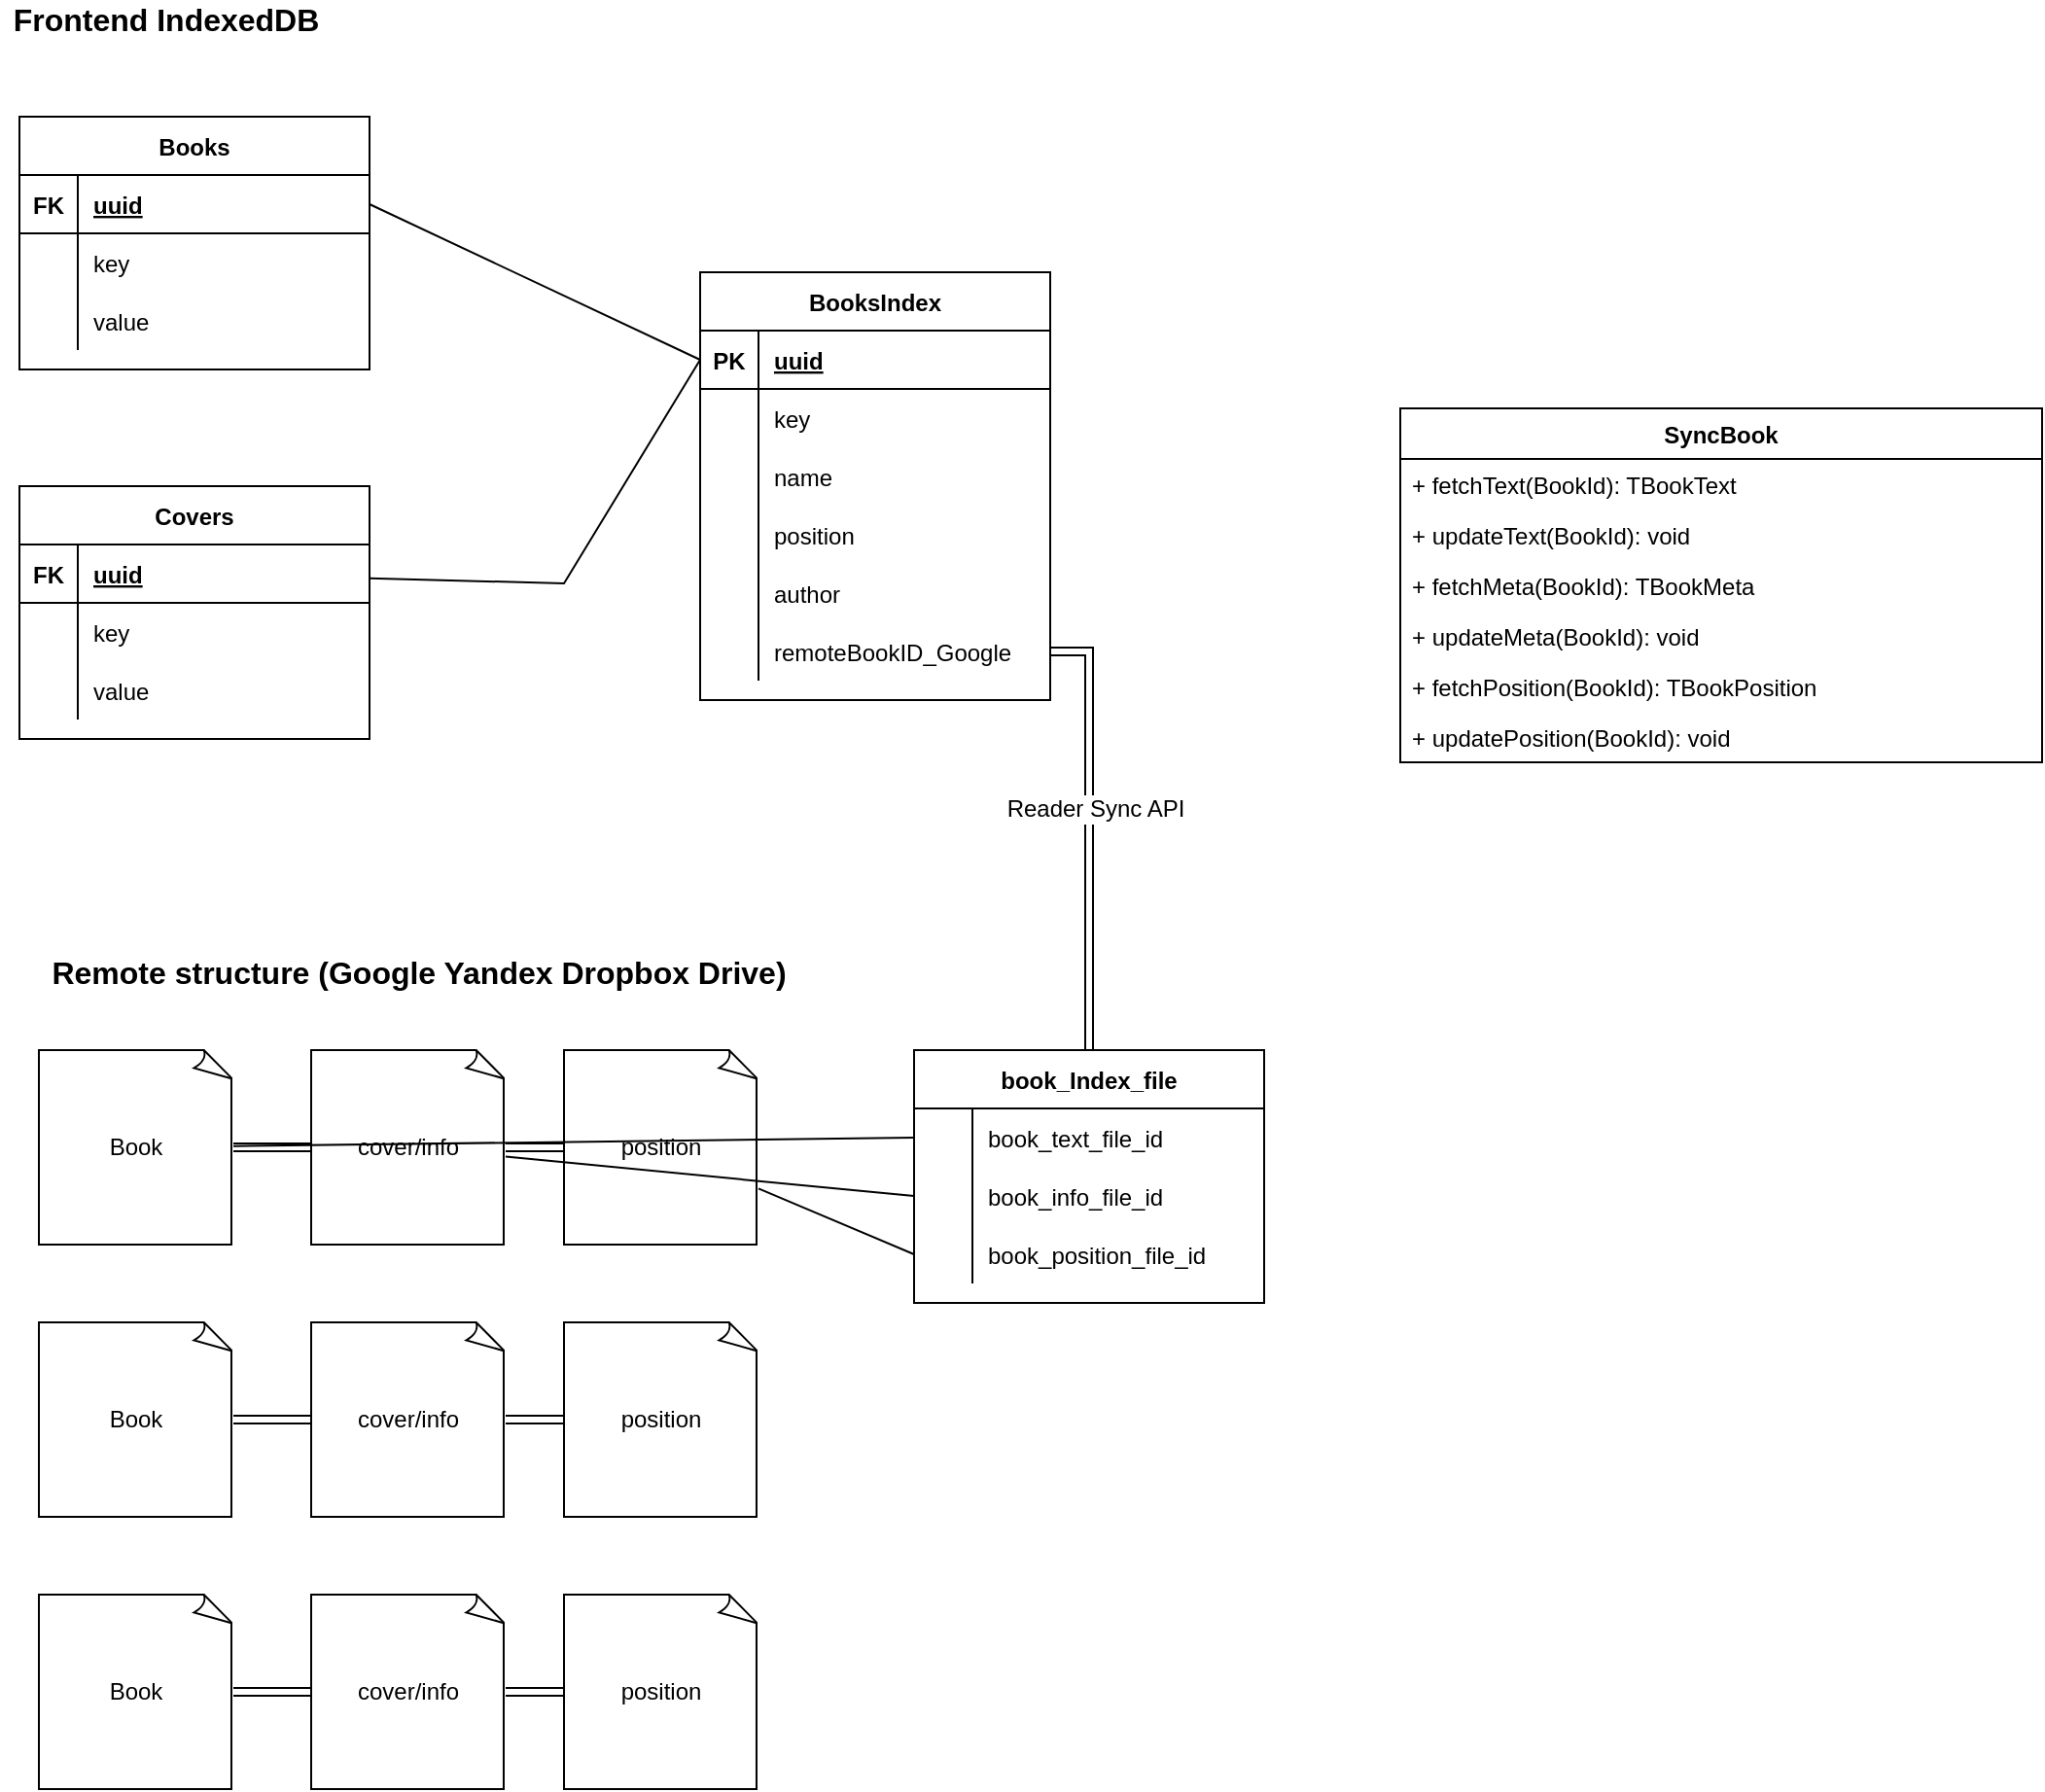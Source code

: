 <mxfile version="17.2.4" type="device"><diagram id="KxnLKsCUots09nLi5TJR" name="Page-1"><mxGraphModel dx="1085" dy="956" grid="1" gridSize="10" guides="1" tooltips="1" connect="1" arrows="1" fold="1" page="1" pageScale="1" pageWidth="827" pageHeight="1169" math="0" shadow="0"><root><mxCell id="0"/><mxCell id="1" parent="0"/><mxCell id="UW5P4cciy_kVS7fnAdKn-5" value="Books" style="shape=table;startSize=30;container=1;collapsible=1;childLayout=tableLayout;fixedRows=1;rowLines=0;fontStyle=1;align=center;resizeLast=1;" parent="1" vertex="1"><mxGeometry x="40" y="80" width="180" height="130" as="geometry"/></mxCell><mxCell id="UW5P4cciy_kVS7fnAdKn-6" value="" style="shape=tableRow;horizontal=0;startSize=0;swimlaneHead=0;swimlaneBody=0;fillColor=none;collapsible=0;dropTarget=0;points=[[0,0.5],[1,0.5]];portConstraint=eastwest;top=0;left=0;right=0;bottom=1;" parent="UW5P4cciy_kVS7fnAdKn-5" vertex="1"><mxGeometry y="30" width="180" height="30" as="geometry"/></mxCell><mxCell id="UW5P4cciy_kVS7fnAdKn-7" value="FK" style="shape=partialRectangle;connectable=0;fillColor=none;top=0;left=0;bottom=0;right=0;fontStyle=1;overflow=hidden;" parent="UW5P4cciy_kVS7fnAdKn-6" vertex="1"><mxGeometry width="30" height="30" as="geometry"><mxRectangle width="30" height="30" as="alternateBounds"/></mxGeometry></mxCell><mxCell id="UW5P4cciy_kVS7fnAdKn-8" value="uuid" style="shape=partialRectangle;connectable=0;fillColor=none;top=0;left=0;bottom=0;right=0;align=left;spacingLeft=6;fontStyle=5;overflow=hidden;" parent="UW5P4cciy_kVS7fnAdKn-6" vertex="1"><mxGeometry x="30" width="150" height="30" as="geometry"><mxRectangle width="150" height="30" as="alternateBounds"/></mxGeometry></mxCell><mxCell id="UW5P4cciy_kVS7fnAdKn-9" value="" style="shape=tableRow;horizontal=0;startSize=0;swimlaneHead=0;swimlaneBody=0;fillColor=none;collapsible=0;dropTarget=0;points=[[0,0.5],[1,0.5]];portConstraint=eastwest;top=0;left=0;right=0;bottom=0;" parent="UW5P4cciy_kVS7fnAdKn-5" vertex="1"><mxGeometry y="60" width="180" height="30" as="geometry"/></mxCell><mxCell id="UW5P4cciy_kVS7fnAdKn-10" value="" style="shape=partialRectangle;connectable=0;fillColor=none;top=0;left=0;bottom=0;right=0;editable=1;overflow=hidden;" parent="UW5P4cciy_kVS7fnAdKn-9" vertex="1"><mxGeometry width="30" height="30" as="geometry"><mxRectangle width="30" height="30" as="alternateBounds"/></mxGeometry></mxCell><mxCell id="UW5P4cciy_kVS7fnAdKn-11" value="key" style="shape=partialRectangle;connectable=0;fillColor=none;top=0;left=0;bottom=0;right=0;align=left;spacingLeft=6;overflow=hidden;" parent="UW5P4cciy_kVS7fnAdKn-9" vertex="1"><mxGeometry x="30" width="150" height="30" as="geometry"><mxRectangle width="150" height="30" as="alternateBounds"/></mxGeometry></mxCell><mxCell id="UW5P4cciy_kVS7fnAdKn-48" style="shape=tableRow;horizontal=0;startSize=0;swimlaneHead=0;swimlaneBody=0;fillColor=none;collapsible=0;dropTarget=0;points=[[0,0.5],[1,0.5]];portConstraint=eastwest;top=0;left=0;right=0;bottom=0;" parent="UW5P4cciy_kVS7fnAdKn-5" vertex="1"><mxGeometry y="90" width="180" height="30" as="geometry"/></mxCell><mxCell id="UW5P4cciy_kVS7fnAdKn-49" style="shape=partialRectangle;connectable=0;fillColor=none;top=0;left=0;bottom=0;right=0;editable=1;overflow=hidden;" parent="UW5P4cciy_kVS7fnAdKn-48" vertex="1"><mxGeometry width="30" height="30" as="geometry"><mxRectangle width="30" height="30" as="alternateBounds"/></mxGeometry></mxCell><mxCell id="UW5P4cciy_kVS7fnAdKn-50" value="value" style="shape=partialRectangle;connectable=0;fillColor=none;top=0;left=0;bottom=0;right=0;align=left;spacingLeft=6;overflow=hidden;" parent="UW5P4cciy_kVS7fnAdKn-48" vertex="1"><mxGeometry x="30" width="150" height="30" as="geometry"><mxRectangle width="150" height="30" as="alternateBounds"/></mxGeometry></mxCell><mxCell id="UW5P4cciy_kVS7fnAdKn-177" style="edgeStyle=orthogonalEdgeStyle;rounded=0;orthogonalLoop=1;jettySize=auto;html=1;exitX=1;exitY=0.5;exitDx=0;exitDy=0;entryX=0.5;entryY=0;entryDx=0;entryDy=0;fontSize=12;shape=link;" parent="1" source="UW5P4cciy_kVS7fnAdKn-114" target="UW5P4cciy_kVS7fnAdKn-155" edge="1"><mxGeometry relative="1" as="geometry"/></mxCell><mxCell id="UW5P4cciy_kVS7fnAdKn-178" value="Reader Sync API" style="edgeLabel;html=1;align=center;verticalAlign=middle;resizable=0;points=[];fontSize=12;" parent="UW5P4cciy_kVS7fnAdKn-177" vertex="1" connectable="0"><mxGeometry x="-0.101" y="3" relative="1" as="geometry"><mxPoint as="offset"/></mxGeometry></mxCell><mxCell id="UW5P4cciy_kVS7fnAdKn-31" value="BooksIndex" style="shape=table;startSize=30;container=1;collapsible=1;childLayout=tableLayout;fixedRows=1;rowLines=0;fontStyle=1;align=center;resizeLast=1;" parent="1" vertex="1"><mxGeometry x="390" y="160" width="180" height="220" as="geometry"/></mxCell><mxCell id="UW5P4cciy_kVS7fnAdKn-32" value="" style="shape=tableRow;horizontal=0;startSize=0;swimlaneHead=0;swimlaneBody=0;fillColor=none;collapsible=0;dropTarget=0;points=[[0,0.5],[1,0.5]];portConstraint=eastwest;top=0;left=0;right=0;bottom=1;" parent="UW5P4cciy_kVS7fnAdKn-31" vertex="1"><mxGeometry y="30" width="180" height="30" as="geometry"/></mxCell><mxCell id="UW5P4cciy_kVS7fnAdKn-33" value="PK" style="shape=partialRectangle;connectable=0;fillColor=none;top=0;left=0;bottom=0;right=0;fontStyle=1;overflow=hidden;" parent="UW5P4cciy_kVS7fnAdKn-32" vertex="1"><mxGeometry width="30" height="30" as="geometry"><mxRectangle width="30" height="30" as="alternateBounds"/></mxGeometry></mxCell><mxCell id="UW5P4cciy_kVS7fnAdKn-34" value="uuid" style="shape=partialRectangle;connectable=0;fillColor=none;top=0;left=0;bottom=0;right=0;align=left;spacingLeft=6;fontStyle=5;overflow=hidden;" parent="UW5P4cciy_kVS7fnAdKn-32" vertex="1"><mxGeometry x="30" width="150" height="30" as="geometry"><mxRectangle width="150" height="30" as="alternateBounds"/></mxGeometry></mxCell><mxCell id="UW5P4cciy_kVS7fnAdKn-35" value="" style="shape=tableRow;horizontal=0;startSize=0;swimlaneHead=0;swimlaneBody=0;fillColor=none;collapsible=0;dropTarget=0;points=[[0,0.5],[1,0.5]];portConstraint=eastwest;top=0;left=0;right=0;bottom=0;" parent="UW5P4cciy_kVS7fnAdKn-31" vertex="1"><mxGeometry y="60" width="180" height="30" as="geometry"/></mxCell><mxCell id="UW5P4cciy_kVS7fnAdKn-36" value="" style="shape=partialRectangle;connectable=0;fillColor=none;top=0;left=0;bottom=0;right=0;editable=1;overflow=hidden;" parent="UW5P4cciy_kVS7fnAdKn-35" vertex="1"><mxGeometry width="30" height="30" as="geometry"><mxRectangle width="30" height="30" as="alternateBounds"/></mxGeometry></mxCell><mxCell id="UW5P4cciy_kVS7fnAdKn-37" value="key" style="shape=partialRectangle;connectable=0;fillColor=none;top=0;left=0;bottom=0;right=0;align=left;spacingLeft=6;overflow=hidden;" parent="UW5P4cciy_kVS7fnAdKn-35" vertex="1"><mxGeometry x="30" width="150" height="30" as="geometry"><mxRectangle width="150" height="30" as="alternateBounds"/></mxGeometry></mxCell><mxCell id="UW5P4cciy_kVS7fnAdKn-38" value="" style="shape=tableRow;horizontal=0;startSize=0;swimlaneHead=0;swimlaneBody=0;fillColor=none;collapsible=0;dropTarget=0;points=[[0,0.5],[1,0.5]];portConstraint=eastwest;top=0;left=0;right=0;bottom=0;" parent="UW5P4cciy_kVS7fnAdKn-31" vertex="1"><mxGeometry y="90" width="180" height="30" as="geometry"/></mxCell><mxCell id="UW5P4cciy_kVS7fnAdKn-39" value="" style="shape=partialRectangle;connectable=0;fillColor=none;top=0;left=0;bottom=0;right=0;editable=1;overflow=hidden;" parent="UW5P4cciy_kVS7fnAdKn-38" vertex="1"><mxGeometry width="30" height="30" as="geometry"><mxRectangle width="30" height="30" as="alternateBounds"/></mxGeometry></mxCell><mxCell id="UW5P4cciy_kVS7fnAdKn-40" value="name" style="shape=partialRectangle;connectable=0;fillColor=none;top=0;left=0;bottom=0;right=0;align=left;spacingLeft=6;overflow=hidden;" parent="UW5P4cciy_kVS7fnAdKn-38" vertex="1"><mxGeometry x="30" width="150" height="30" as="geometry"><mxRectangle width="150" height="30" as="alternateBounds"/></mxGeometry></mxCell><mxCell id="UW5P4cciy_kVS7fnAdKn-41" value="" style="shape=tableRow;horizontal=0;startSize=0;swimlaneHead=0;swimlaneBody=0;fillColor=none;collapsible=0;dropTarget=0;points=[[0,0.5],[1,0.5]];portConstraint=eastwest;top=0;left=0;right=0;bottom=0;" parent="UW5P4cciy_kVS7fnAdKn-31" vertex="1"><mxGeometry y="120" width="180" height="30" as="geometry"/></mxCell><mxCell id="UW5P4cciy_kVS7fnAdKn-42" value="" style="shape=partialRectangle;connectable=0;fillColor=none;top=0;left=0;bottom=0;right=0;editable=1;overflow=hidden;" parent="UW5P4cciy_kVS7fnAdKn-41" vertex="1"><mxGeometry width="30" height="30" as="geometry"><mxRectangle width="30" height="30" as="alternateBounds"/></mxGeometry></mxCell><mxCell id="UW5P4cciy_kVS7fnAdKn-43" value="position" style="shape=partialRectangle;connectable=0;fillColor=none;top=0;left=0;bottom=0;right=0;align=left;spacingLeft=6;overflow=hidden;" parent="UW5P4cciy_kVS7fnAdKn-41" vertex="1"><mxGeometry x="30" width="150" height="30" as="geometry"><mxRectangle width="150" height="30" as="alternateBounds"/></mxGeometry></mxCell><mxCell id="UW5P4cciy_kVS7fnAdKn-83" style="shape=tableRow;horizontal=0;startSize=0;swimlaneHead=0;swimlaneBody=0;fillColor=none;collapsible=0;dropTarget=0;points=[[0,0.5],[1,0.5]];portConstraint=eastwest;top=0;left=0;right=0;bottom=0;" parent="UW5P4cciy_kVS7fnAdKn-31" vertex="1"><mxGeometry y="150" width="180" height="30" as="geometry"/></mxCell><mxCell id="UW5P4cciy_kVS7fnAdKn-84" style="shape=partialRectangle;connectable=0;fillColor=none;top=0;left=0;bottom=0;right=0;editable=1;overflow=hidden;" parent="UW5P4cciy_kVS7fnAdKn-83" vertex="1"><mxGeometry width="30" height="30" as="geometry"><mxRectangle width="30" height="30" as="alternateBounds"/></mxGeometry></mxCell><mxCell id="UW5P4cciy_kVS7fnAdKn-85" value="author" style="shape=partialRectangle;connectable=0;fillColor=none;top=0;left=0;bottom=0;right=0;align=left;spacingLeft=6;overflow=hidden;" parent="UW5P4cciy_kVS7fnAdKn-83" vertex="1"><mxGeometry x="30" width="150" height="30" as="geometry"><mxRectangle width="150" height="30" as="alternateBounds"/></mxGeometry></mxCell><mxCell id="UW5P4cciy_kVS7fnAdKn-114" style="shape=tableRow;horizontal=0;startSize=0;swimlaneHead=0;swimlaneBody=0;fillColor=none;collapsible=0;dropTarget=0;points=[[0,0.5],[1,0.5]];portConstraint=eastwest;top=0;left=0;right=0;bottom=0;" parent="UW5P4cciy_kVS7fnAdKn-31" vertex="1"><mxGeometry y="180" width="180" height="30" as="geometry"/></mxCell><mxCell id="UW5P4cciy_kVS7fnAdKn-115" value="" style="shape=partialRectangle;connectable=0;fillColor=none;top=0;left=0;bottom=0;right=0;editable=1;overflow=hidden;" parent="UW5P4cciy_kVS7fnAdKn-114" vertex="1"><mxGeometry width="30" height="30" as="geometry"><mxRectangle width="30" height="30" as="alternateBounds"/></mxGeometry></mxCell><mxCell id="UW5P4cciy_kVS7fnAdKn-116" value="remoteBookID_Google" style="shape=partialRectangle;connectable=0;fillColor=none;top=0;left=0;bottom=0;right=0;align=left;spacingLeft=6;overflow=hidden;" parent="UW5P4cciy_kVS7fnAdKn-114" vertex="1"><mxGeometry x="30" width="150" height="30" as="geometry"><mxRectangle width="150" height="30" as="alternateBounds"/></mxGeometry></mxCell><mxCell id="UW5P4cciy_kVS7fnAdKn-51" value="Frontend IndexedDB" style="text;html=1;align=center;verticalAlign=middle;resizable=0;points=[];autosize=1;strokeColor=none;fillColor=none;fontSize=16;fontStyle=1;horizontal=1;" parent="1" vertex="1"><mxGeometry x="30" y="20" width="170" height="20" as="geometry"/></mxCell><mxCell id="UW5P4cciy_kVS7fnAdKn-55" value="" style="endArrow=none;html=1;rounded=0;fontSize=16;entryX=0;entryY=0.5;entryDx=0;entryDy=0;exitX=1;exitY=0.5;exitDx=0;exitDy=0;" parent="1" source="UW5P4cciy_kVS7fnAdKn-6" target="UW5P4cciy_kVS7fnAdKn-32" edge="1"><mxGeometry relative="1" as="geometry"><mxPoint x="90" y="360" as="sourcePoint"/><mxPoint x="250" y="360" as="targetPoint"/></mxGeometry></mxCell><mxCell id="UW5P4cciy_kVS7fnAdKn-69" value="Covers" style="shape=table;startSize=30;container=1;collapsible=1;childLayout=tableLayout;fixedRows=1;rowLines=0;fontStyle=1;align=center;resizeLast=1;fontSize=12;" parent="1" vertex="1"><mxGeometry x="40" y="270" width="180" height="130" as="geometry"/></mxCell><mxCell id="UW5P4cciy_kVS7fnAdKn-70" value="" style="shape=tableRow;horizontal=0;startSize=0;swimlaneHead=0;swimlaneBody=0;fillColor=none;collapsible=0;dropTarget=0;points=[[0,0.5],[1,0.5]];portConstraint=eastwest;top=0;left=0;right=0;bottom=1;fontSize=12;" parent="UW5P4cciy_kVS7fnAdKn-69" vertex="1"><mxGeometry y="30" width="180" height="30" as="geometry"/></mxCell><mxCell id="UW5P4cciy_kVS7fnAdKn-71" value="FK" style="shape=partialRectangle;connectable=0;fillColor=none;top=0;left=0;bottom=0;right=0;fontStyle=1;overflow=hidden;fontSize=12;" parent="UW5P4cciy_kVS7fnAdKn-70" vertex="1"><mxGeometry width="30" height="30" as="geometry"><mxRectangle width="30" height="30" as="alternateBounds"/></mxGeometry></mxCell><mxCell id="UW5P4cciy_kVS7fnAdKn-72" value="uuid" style="shape=partialRectangle;connectable=0;fillColor=none;top=0;left=0;bottom=0;right=0;align=left;spacingLeft=6;fontStyle=5;overflow=hidden;fontSize=12;" parent="UW5P4cciy_kVS7fnAdKn-70" vertex="1"><mxGeometry x="30" width="150" height="30" as="geometry"><mxRectangle width="150" height="30" as="alternateBounds"/></mxGeometry></mxCell><mxCell id="UW5P4cciy_kVS7fnAdKn-73" value="" style="shape=tableRow;horizontal=0;startSize=0;swimlaneHead=0;swimlaneBody=0;fillColor=none;collapsible=0;dropTarget=0;points=[[0,0.5],[1,0.5]];portConstraint=eastwest;top=0;left=0;right=0;bottom=0;fontSize=12;" parent="UW5P4cciy_kVS7fnAdKn-69" vertex="1"><mxGeometry y="60" width="180" height="30" as="geometry"/></mxCell><mxCell id="UW5P4cciy_kVS7fnAdKn-74" value="" style="shape=partialRectangle;connectable=0;fillColor=none;top=0;left=0;bottom=0;right=0;editable=1;overflow=hidden;fontSize=12;" parent="UW5P4cciy_kVS7fnAdKn-73" vertex="1"><mxGeometry width="30" height="30" as="geometry"><mxRectangle width="30" height="30" as="alternateBounds"/></mxGeometry></mxCell><mxCell id="UW5P4cciy_kVS7fnAdKn-75" value="key" style="shape=partialRectangle;connectable=0;fillColor=none;top=0;left=0;bottom=0;right=0;align=left;spacingLeft=6;overflow=hidden;fontSize=12;" parent="UW5P4cciy_kVS7fnAdKn-73" vertex="1"><mxGeometry x="30" width="150" height="30" as="geometry"><mxRectangle width="150" height="30" as="alternateBounds"/></mxGeometry></mxCell><mxCell id="UW5P4cciy_kVS7fnAdKn-76" value="" style="shape=tableRow;horizontal=0;startSize=0;swimlaneHead=0;swimlaneBody=0;fillColor=none;collapsible=0;dropTarget=0;points=[[0,0.5],[1,0.5]];portConstraint=eastwest;top=0;left=0;right=0;bottom=0;fontSize=12;" parent="UW5P4cciy_kVS7fnAdKn-69" vertex="1"><mxGeometry y="90" width="180" height="30" as="geometry"/></mxCell><mxCell id="UW5P4cciy_kVS7fnAdKn-77" value="" style="shape=partialRectangle;connectable=0;fillColor=none;top=0;left=0;bottom=0;right=0;editable=1;overflow=hidden;fontSize=12;" parent="UW5P4cciy_kVS7fnAdKn-76" vertex="1"><mxGeometry width="30" height="30" as="geometry"><mxRectangle width="30" height="30" as="alternateBounds"/></mxGeometry></mxCell><mxCell id="UW5P4cciy_kVS7fnAdKn-78" value="value" style="shape=partialRectangle;connectable=0;fillColor=none;top=0;left=0;bottom=0;right=0;align=left;spacingLeft=6;overflow=hidden;fontSize=12;" parent="UW5P4cciy_kVS7fnAdKn-76" vertex="1"><mxGeometry x="30" width="150" height="30" as="geometry"><mxRectangle width="150" height="30" as="alternateBounds"/></mxGeometry></mxCell><mxCell id="UW5P4cciy_kVS7fnAdKn-82" value="" style="endArrow=none;html=1;rounded=0;fontSize=12;entryX=0;entryY=0.5;entryDx=0;entryDy=0;" parent="1" source="UW5P4cciy_kVS7fnAdKn-70" target="UW5P4cciy_kVS7fnAdKn-32" edge="1"><mxGeometry relative="1" as="geometry"><mxPoint x="250" y="320" as="sourcePoint"/><mxPoint x="410" y="320" as="targetPoint"/><Array as="points"><mxPoint x="320" y="320"/></Array></mxGeometry></mxCell><mxCell id="UW5P4cciy_kVS7fnAdKn-96" value="Remote structure (Google Yandex Dropbox Drive)" style="text;html=1;align=center;verticalAlign=middle;resizable=0;points=[];autosize=1;strokeColor=none;fillColor=none;fontSize=16;fontStyle=1;horizontal=1;" parent="1" vertex="1"><mxGeometry x="50" y="510" width="390" height="20" as="geometry"/></mxCell><mxCell id="UW5P4cciy_kVS7fnAdKn-117" value="Book" style="whiteSpace=wrap;html=1;shape=mxgraph.basic.document;fontSize=12;" parent="1" vertex="1"><mxGeometry x="50" y="560" width="100" height="100" as="geometry"/></mxCell><mxCell id="UW5P4cciy_kVS7fnAdKn-134" value="Book" style="whiteSpace=wrap;html=1;shape=mxgraph.basic.document;fontSize=12;" parent="1" vertex="1"><mxGeometry x="50" y="700" width="100" height="100" as="geometry"/></mxCell><mxCell id="UW5P4cciy_kVS7fnAdKn-135" value="Book" style="whiteSpace=wrap;html=1;shape=mxgraph.basic.document;fontSize=12;" parent="1" vertex="1"><mxGeometry x="50" y="840" width="100" height="100" as="geometry"/></mxCell><mxCell id="UW5P4cciy_kVS7fnAdKn-142" style="edgeStyle=orthogonalEdgeStyle;rounded=0;orthogonalLoop=1;jettySize=auto;html=1;exitX=0;exitY=0.5;exitDx=0;exitDy=0;exitPerimeter=0;fontSize=12;shape=link;" parent="1" source="UW5P4cciy_kVS7fnAdKn-136" target="UW5P4cciy_kVS7fnAdKn-117" edge="1"><mxGeometry relative="1" as="geometry"/></mxCell><mxCell id="UW5P4cciy_kVS7fnAdKn-136" value="cover/info" style="whiteSpace=wrap;html=1;shape=mxgraph.basic.document;fontSize=12;" parent="1" vertex="1"><mxGeometry x="190" y="560" width="100" height="100" as="geometry"/></mxCell><mxCell id="UW5P4cciy_kVS7fnAdKn-143" style="edgeStyle=orthogonalEdgeStyle;shape=link;rounded=0;orthogonalLoop=1;jettySize=auto;html=1;exitX=0;exitY=0.5;exitDx=0;exitDy=0;exitPerimeter=0;entryX=1;entryY=0.5;entryDx=0;entryDy=0;entryPerimeter=0;fontSize=12;" parent="1" source="UW5P4cciy_kVS7fnAdKn-137" target="UW5P4cciy_kVS7fnAdKn-134" edge="1"><mxGeometry relative="1" as="geometry"/></mxCell><mxCell id="UW5P4cciy_kVS7fnAdKn-149" style="edgeStyle=orthogonalEdgeStyle;shape=link;rounded=0;orthogonalLoop=1;jettySize=auto;html=1;exitX=1;exitY=0.5;exitDx=0;exitDy=0;exitPerimeter=0;entryX=0;entryY=0.5;entryDx=0;entryDy=0;entryPerimeter=0;fontSize=12;" parent="1" source="UW5P4cciy_kVS7fnAdKn-137" target="UW5P4cciy_kVS7fnAdKn-147" edge="1"><mxGeometry relative="1" as="geometry"/></mxCell><mxCell id="UW5P4cciy_kVS7fnAdKn-137" value="cover/info" style="whiteSpace=wrap;html=1;shape=mxgraph.basic.document;fontSize=12;" parent="1" vertex="1"><mxGeometry x="190" y="700" width="100" height="100" as="geometry"/></mxCell><mxCell id="UW5P4cciy_kVS7fnAdKn-144" style="edgeStyle=orthogonalEdgeStyle;shape=link;rounded=0;orthogonalLoop=1;jettySize=auto;html=1;exitX=0;exitY=0.5;exitDx=0;exitDy=0;exitPerimeter=0;entryX=1;entryY=0.5;entryDx=0;entryDy=0;entryPerimeter=0;fontSize=12;" parent="1" source="UW5P4cciy_kVS7fnAdKn-138" target="UW5P4cciy_kVS7fnAdKn-135" edge="1"><mxGeometry relative="1" as="geometry"/></mxCell><mxCell id="UW5P4cciy_kVS7fnAdKn-150" style="edgeStyle=orthogonalEdgeStyle;shape=link;rounded=0;orthogonalLoop=1;jettySize=auto;html=1;exitX=1;exitY=0.5;exitDx=0;exitDy=0;exitPerimeter=0;entryX=0;entryY=0.5;entryDx=0;entryDy=0;entryPerimeter=0;fontSize=12;" parent="1" source="UW5P4cciy_kVS7fnAdKn-138" target="UW5P4cciy_kVS7fnAdKn-148" edge="1"><mxGeometry relative="1" as="geometry"/></mxCell><mxCell id="UW5P4cciy_kVS7fnAdKn-138" value="cover/info" style="whiteSpace=wrap;html=1;shape=mxgraph.basic.document;fontSize=12;" parent="1" vertex="1"><mxGeometry x="190" y="840" width="100" height="100" as="geometry"/></mxCell><mxCell id="UW5P4cciy_kVS7fnAdKn-146" style="edgeStyle=orthogonalEdgeStyle;shape=link;rounded=0;orthogonalLoop=1;jettySize=auto;html=1;exitX=0;exitY=0.5;exitDx=0;exitDy=0;exitPerimeter=0;entryX=1;entryY=0.5;entryDx=0;entryDy=0;entryPerimeter=0;fontSize=12;" parent="1" source="UW5P4cciy_kVS7fnAdKn-145" target="UW5P4cciy_kVS7fnAdKn-136" edge="1"><mxGeometry relative="1" as="geometry"/></mxCell><mxCell id="UW5P4cciy_kVS7fnAdKn-145" value="position" style="whiteSpace=wrap;html=1;shape=mxgraph.basic.document;fontSize=12;" parent="1" vertex="1"><mxGeometry x="320" y="560" width="100" height="100" as="geometry"/></mxCell><mxCell id="UW5P4cciy_kVS7fnAdKn-147" value="position" style="whiteSpace=wrap;html=1;shape=mxgraph.basic.document;fontSize=12;" parent="1" vertex="1"><mxGeometry x="320" y="700" width="100" height="100" as="geometry"/></mxCell><mxCell id="UW5P4cciy_kVS7fnAdKn-148" value="position" style="whiteSpace=wrap;html=1;shape=mxgraph.basic.document;fontSize=12;" parent="1" vertex="1"><mxGeometry x="320" y="840" width="100" height="100" as="geometry"/></mxCell><mxCell id="UW5P4cciy_kVS7fnAdKn-151" value="SyncBook" style="swimlane;fontStyle=1;align=center;verticalAlign=top;childLayout=stackLayout;horizontal=1;startSize=26;horizontalStack=0;resizeParent=1;resizeParentMax=0;resizeLast=0;collapsible=1;marginBottom=0;fontSize=12;" parent="1" vertex="1"><mxGeometry x="750" y="230" width="330" height="182" as="geometry"/></mxCell><mxCell id="UW5P4cciy_kVS7fnAdKn-154" value="+ fetchText(BookId): TBookText" style="text;strokeColor=none;fillColor=none;align=left;verticalAlign=top;spacingLeft=4;spacingRight=4;overflow=hidden;rotatable=0;points=[[0,0.5],[1,0.5]];portConstraint=eastwest;fontSize=12;" parent="UW5P4cciy_kVS7fnAdKn-151" vertex="1"><mxGeometry y="26" width="330" height="26" as="geometry"/></mxCell><mxCell id="UW5P4cciy_kVS7fnAdKn-187" value="+ updateText(BookId): void" style="text;strokeColor=none;fillColor=none;align=left;verticalAlign=top;spacingLeft=4;spacingRight=4;overflow=hidden;rotatable=0;points=[[0,0.5],[1,0.5]];portConstraint=eastwest;fontSize=12;" parent="UW5P4cciy_kVS7fnAdKn-151" vertex="1"><mxGeometry y="52" width="330" height="26" as="geometry"/></mxCell><mxCell id="UW5P4cciy_kVS7fnAdKn-181" value="+ fetchMeta(BookId): TBookMeta" style="text;strokeColor=none;fillColor=none;align=left;verticalAlign=top;spacingLeft=4;spacingRight=4;overflow=hidden;rotatable=0;points=[[0,0.5],[1,0.5]];portConstraint=eastwest;fontSize=12;" parent="UW5P4cciy_kVS7fnAdKn-151" vertex="1"><mxGeometry y="78" width="330" height="26" as="geometry"/></mxCell><mxCell id="UW5P4cciy_kVS7fnAdKn-186" value="+ updateMeta(BookId): void" style="text;strokeColor=none;fillColor=none;align=left;verticalAlign=top;spacingLeft=4;spacingRight=4;overflow=hidden;rotatable=0;points=[[0,0.5],[1,0.5]];portConstraint=eastwest;fontSize=12;" parent="UW5P4cciy_kVS7fnAdKn-151" vertex="1"><mxGeometry y="104" width="330" height="26" as="geometry"/></mxCell><mxCell id="UW5P4cciy_kVS7fnAdKn-183" value="+ fetchPosition(BookId): TBookPosition" style="text;strokeColor=none;fillColor=none;align=left;verticalAlign=top;spacingLeft=4;spacingRight=4;overflow=hidden;rotatable=0;points=[[0,0.5],[1,0.5]];portConstraint=eastwest;fontSize=12;" parent="UW5P4cciy_kVS7fnAdKn-151" vertex="1"><mxGeometry y="130" width="330" height="26" as="geometry"/></mxCell><mxCell id="UW5P4cciy_kVS7fnAdKn-185" value="+ updatePosition(BookId): void" style="text;strokeColor=none;fillColor=none;align=left;verticalAlign=top;spacingLeft=4;spacingRight=4;overflow=hidden;rotatable=0;points=[[0,0.5],[1,0.5]];portConstraint=eastwest;fontSize=12;" parent="UW5P4cciy_kVS7fnAdKn-151" vertex="1"><mxGeometry y="156" width="330" height="26" as="geometry"/></mxCell><mxCell id="UW5P4cciy_kVS7fnAdKn-155" value="book_Index_file" style="shape=table;startSize=30;container=1;collapsible=1;childLayout=tableLayout;fixedRows=1;rowLines=0;fontStyle=1;align=center;resizeLast=1;" parent="1" vertex="1"><mxGeometry x="500" y="560" width="180" height="130" as="geometry"/></mxCell><mxCell id="UW5P4cciy_kVS7fnAdKn-159" value="" style="shape=tableRow;horizontal=0;startSize=0;swimlaneHead=0;swimlaneBody=0;fillColor=none;collapsible=0;dropTarget=0;points=[[0,0.5],[1,0.5]];portConstraint=eastwest;top=0;left=0;right=0;bottom=0;" parent="UW5P4cciy_kVS7fnAdKn-155" vertex="1"><mxGeometry y="30" width="180" height="30" as="geometry"/></mxCell><mxCell id="UW5P4cciy_kVS7fnAdKn-160" value="" style="shape=partialRectangle;connectable=0;fillColor=none;top=0;left=0;bottom=0;right=0;editable=1;overflow=hidden;" parent="UW5P4cciy_kVS7fnAdKn-159" vertex="1"><mxGeometry width="30" height="30" as="geometry"><mxRectangle width="30" height="30" as="alternateBounds"/></mxGeometry></mxCell><mxCell id="UW5P4cciy_kVS7fnAdKn-161" value="book_text_file_id" style="shape=partialRectangle;connectable=0;fillColor=none;top=0;left=0;bottom=0;right=0;align=left;spacingLeft=6;overflow=hidden;" parent="UW5P4cciy_kVS7fnAdKn-159" vertex="1"><mxGeometry x="30" width="150" height="30" as="geometry"><mxRectangle width="150" height="30" as="alternateBounds"/></mxGeometry></mxCell><mxCell id="UW5P4cciy_kVS7fnAdKn-162" value="" style="shape=tableRow;horizontal=0;startSize=0;swimlaneHead=0;swimlaneBody=0;fillColor=none;collapsible=0;dropTarget=0;points=[[0,0.5],[1,0.5]];portConstraint=eastwest;top=0;left=0;right=0;bottom=0;" parent="UW5P4cciy_kVS7fnAdKn-155" vertex="1"><mxGeometry y="60" width="180" height="30" as="geometry"/></mxCell><mxCell id="UW5P4cciy_kVS7fnAdKn-163" value="" style="shape=partialRectangle;connectable=0;fillColor=none;top=0;left=0;bottom=0;right=0;editable=1;overflow=hidden;" parent="UW5P4cciy_kVS7fnAdKn-162" vertex="1"><mxGeometry width="30" height="30" as="geometry"><mxRectangle width="30" height="30" as="alternateBounds"/></mxGeometry></mxCell><mxCell id="UW5P4cciy_kVS7fnAdKn-164" value="book_info_file_id" style="shape=partialRectangle;connectable=0;fillColor=none;top=0;left=0;bottom=0;right=0;align=left;spacingLeft=6;overflow=hidden;" parent="UW5P4cciy_kVS7fnAdKn-162" vertex="1"><mxGeometry x="30" width="150" height="30" as="geometry"><mxRectangle width="150" height="30" as="alternateBounds"/></mxGeometry></mxCell><mxCell id="UW5P4cciy_kVS7fnAdKn-165" value="" style="shape=tableRow;horizontal=0;startSize=0;swimlaneHead=0;swimlaneBody=0;fillColor=none;collapsible=0;dropTarget=0;points=[[0,0.5],[1,0.5]];portConstraint=eastwest;top=0;left=0;right=0;bottom=0;" parent="UW5P4cciy_kVS7fnAdKn-155" vertex="1"><mxGeometry y="90" width="180" height="30" as="geometry"/></mxCell><mxCell id="UW5P4cciy_kVS7fnAdKn-166" value="" style="shape=partialRectangle;connectable=0;fillColor=none;top=0;left=0;bottom=0;right=0;editable=1;overflow=hidden;" parent="UW5P4cciy_kVS7fnAdKn-165" vertex="1"><mxGeometry width="30" height="30" as="geometry"><mxRectangle width="30" height="30" as="alternateBounds"/></mxGeometry></mxCell><mxCell id="UW5P4cciy_kVS7fnAdKn-167" value="book_position_file_id" style="shape=partialRectangle;connectable=0;fillColor=none;top=0;left=0;bottom=0;right=0;align=left;spacingLeft=6;overflow=hidden;" parent="UW5P4cciy_kVS7fnAdKn-165" vertex="1"><mxGeometry x="30" width="150" height="30" as="geometry"><mxRectangle width="150" height="30" as="alternateBounds"/></mxGeometry></mxCell><mxCell id="UW5P4cciy_kVS7fnAdKn-174" value="" style="endArrow=none;html=1;rounded=0;fontSize=12;entryX=0;entryY=0.5;entryDx=0;entryDy=0;" parent="1" source="UW5P4cciy_kVS7fnAdKn-145" target="UW5P4cciy_kVS7fnAdKn-165" edge="1"><mxGeometry relative="1" as="geometry"><mxPoint x="420" y="610" as="sourcePoint"/><mxPoint x="580" y="610" as="targetPoint"/></mxGeometry></mxCell><mxCell id="UW5P4cciy_kVS7fnAdKn-175" value="" style="endArrow=none;html=1;rounded=0;fontSize=12;entryX=0;entryY=0.5;entryDx=0;entryDy=0;" parent="1" source="UW5P4cciy_kVS7fnAdKn-136" target="UW5P4cciy_kVS7fnAdKn-162" edge="1"><mxGeometry relative="1" as="geometry"><mxPoint x="290" y="505" as="sourcePoint"/><mxPoint x="450" y="505" as="targetPoint"/></mxGeometry></mxCell><mxCell id="UW5P4cciy_kVS7fnAdKn-176" value="" style="endArrow=none;html=1;rounded=0;fontSize=12;entryX=0;entryY=0.5;entryDx=0;entryDy=0;" parent="1" source="UW5P4cciy_kVS7fnAdKn-117" target="UW5P4cciy_kVS7fnAdKn-159" edge="1"><mxGeometry relative="1" as="geometry"><mxPoint x="330" y="570" as="sourcePoint"/><mxPoint x="490" y="570" as="targetPoint"/></mxGeometry></mxCell></root></mxGraphModel></diagram></mxfile>